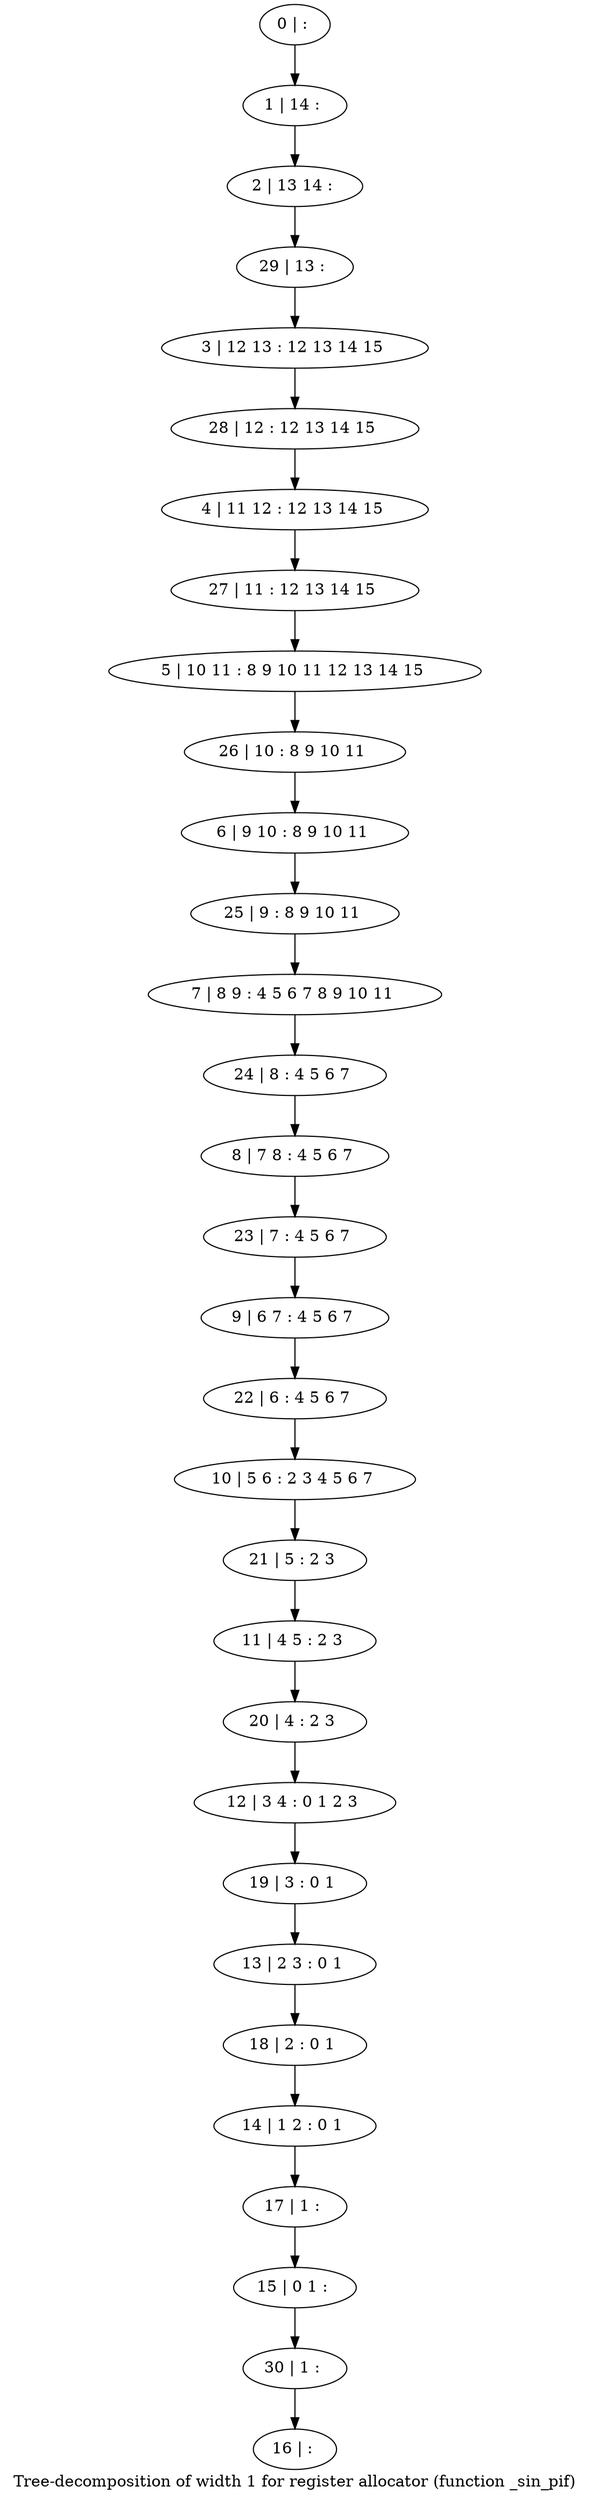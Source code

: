 digraph G {
graph [label="Tree-decomposition of width 1 for register allocator (function _sin_pif)"]
0[label="0 | : "];
1[label="1 | 14 : "];
2[label="2 | 13 14 : "];
3[label="3 | 12 13 : 12 13 14 15 "];
4[label="4 | 11 12 : 12 13 14 15 "];
5[label="5 | 10 11 : 8 9 10 11 12 13 14 15 "];
6[label="6 | 9 10 : 8 9 10 11 "];
7[label="7 | 8 9 : 4 5 6 7 8 9 10 11 "];
8[label="8 | 7 8 : 4 5 6 7 "];
9[label="9 | 6 7 : 4 5 6 7 "];
10[label="10 | 5 6 : 2 3 4 5 6 7 "];
11[label="11 | 4 5 : 2 3 "];
12[label="12 | 3 4 : 0 1 2 3 "];
13[label="13 | 2 3 : 0 1 "];
14[label="14 | 1 2 : 0 1 "];
15[label="15 | 0 1 : "];
16[label="16 | : "];
17[label="17 | 1 : "];
18[label="18 | 2 : 0 1 "];
19[label="19 | 3 : 0 1 "];
20[label="20 | 4 : 2 3 "];
21[label="21 | 5 : 2 3 "];
22[label="22 | 6 : 4 5 6 7 "];
23[label="23 | 7 : 4 5 6 7 "];
24[label="24 | 8 : 4 5 6 7 "];
25[label="25 | 9 : 8 9 10 11 "];
26[label="26 | 10 : 8 9 10 11 "];
27[label="27 | 11 : 12 13 14 15 "];
28[label="28 | 12 : 12 13 14 15 "];
29[label="29 | 13 : "];
30[label="30 | 1 : "];
0->1 ;
1->2 ;
17->15 ;
14->17 ;
18->14 ;
13->18 ;
19->13 ;
12->19 ;
20->12 ;
11->20 ;
21->11 ;
10->21 ;
22->10 ;
9->22 ;
23->9 ;
8->23 ;
24->8 ;
7->24 ;
25->7 ;
6->25 ;
26->6 ;
5->26 ;
27->5 ;
4->27 ;
28->4 ;
3->28 ;
29->3 ;
2->29 ;
30->16 ;
15->30 ;
}
